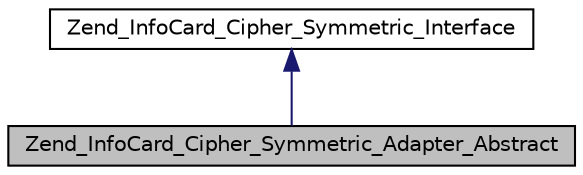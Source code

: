 digraph G
{
  edge [fontname="Helvetica",fontsize="10",labelfontname="Helvetica",labelfontsize="10"];
  node [fontname="Helvetica",fontsize="10",shape=record];
  Node1 [label="Zend_InfoCard_Cipher_Symmetric_Adapter_Abstract",height=0.2,width=0.4,color="black", fillcolor="grey75", style="filled" fontcolor="black"];
  Node2 -> Node1 [dir="back",color="midnightblue",fontsize="10",style="solid",fontname="Helvetica"];
  Node2 [label="Zend_InfoCard_Cipher_Symmetric_Interface",height=0.2,width=0.4,color="black", fillcolor="white", style="filled",URL="$interface_zend___info_card___cipher___symmetric___interface.html"];
}
